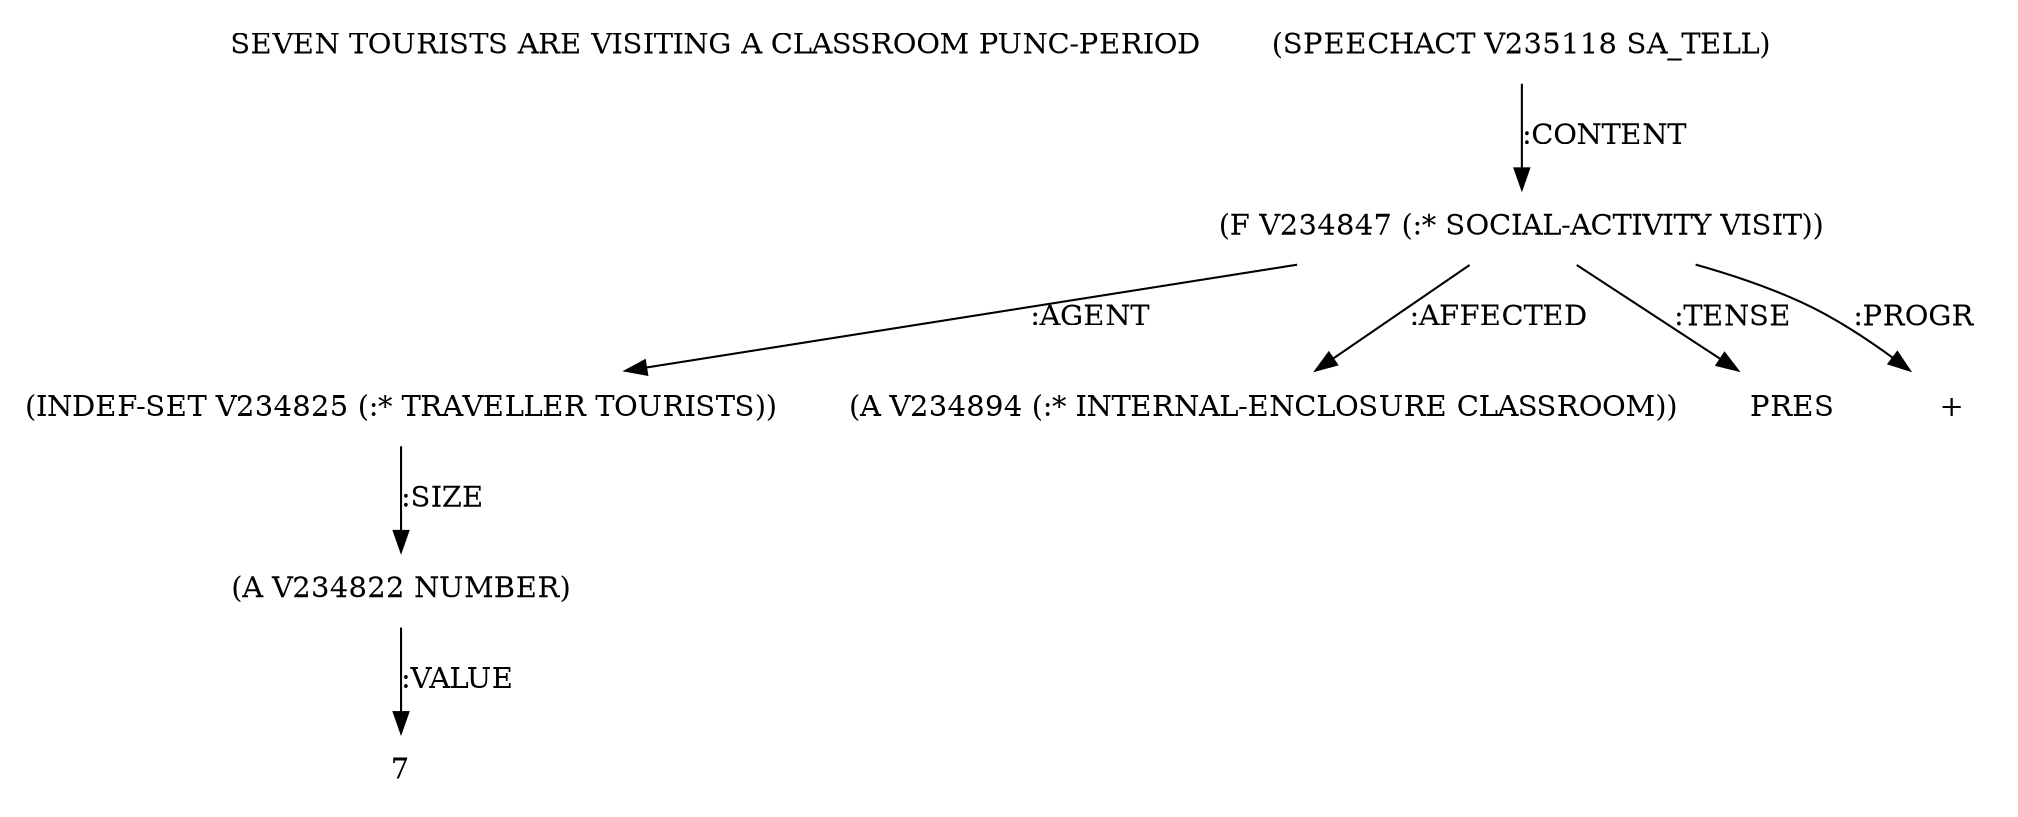 digraph Terms {
  node [shape=none]
  "SEVEN TOURISTS ARE VISITING A CLASSROOM PUNC-PERIOD"
  "V235118" [label="(SPEECHACT V235118 SA_TELL)"]
  "V235118" -> "V234847" [label=":CONTENT"]
  "V234847" [label="(F V234847 (:* SOCIAL-ACTIVITY VISIT))"]
  "V234847" -> "V234825" [label=":AGENT"]
  "V234847" -> "V234894" [label=":AFFECTED"]
  "V234847" -> "NT236223" [label=":TENSE"]
  "NT236223" [label="PRES"]
  "V234847" -> "NT236224" [label=":PROGR"]
  "NT236224" [label="+"]
  "V234825" [label="(INDEF-SET V234825 (:* TRAVELLER TOURISTS))"]
  "V234825" -> "V234822" [label=":SIZE"]
  "V234822" [label="(A V234822 NUMBER)"]
  "V234822" -> "NT236225" [label=":VALUE"]
  "NT236225" [label="7"]
  "V234894" [label="(A V234894 (:* INTERNAL-ENCLOSURE CLASSROOM))"]
}
